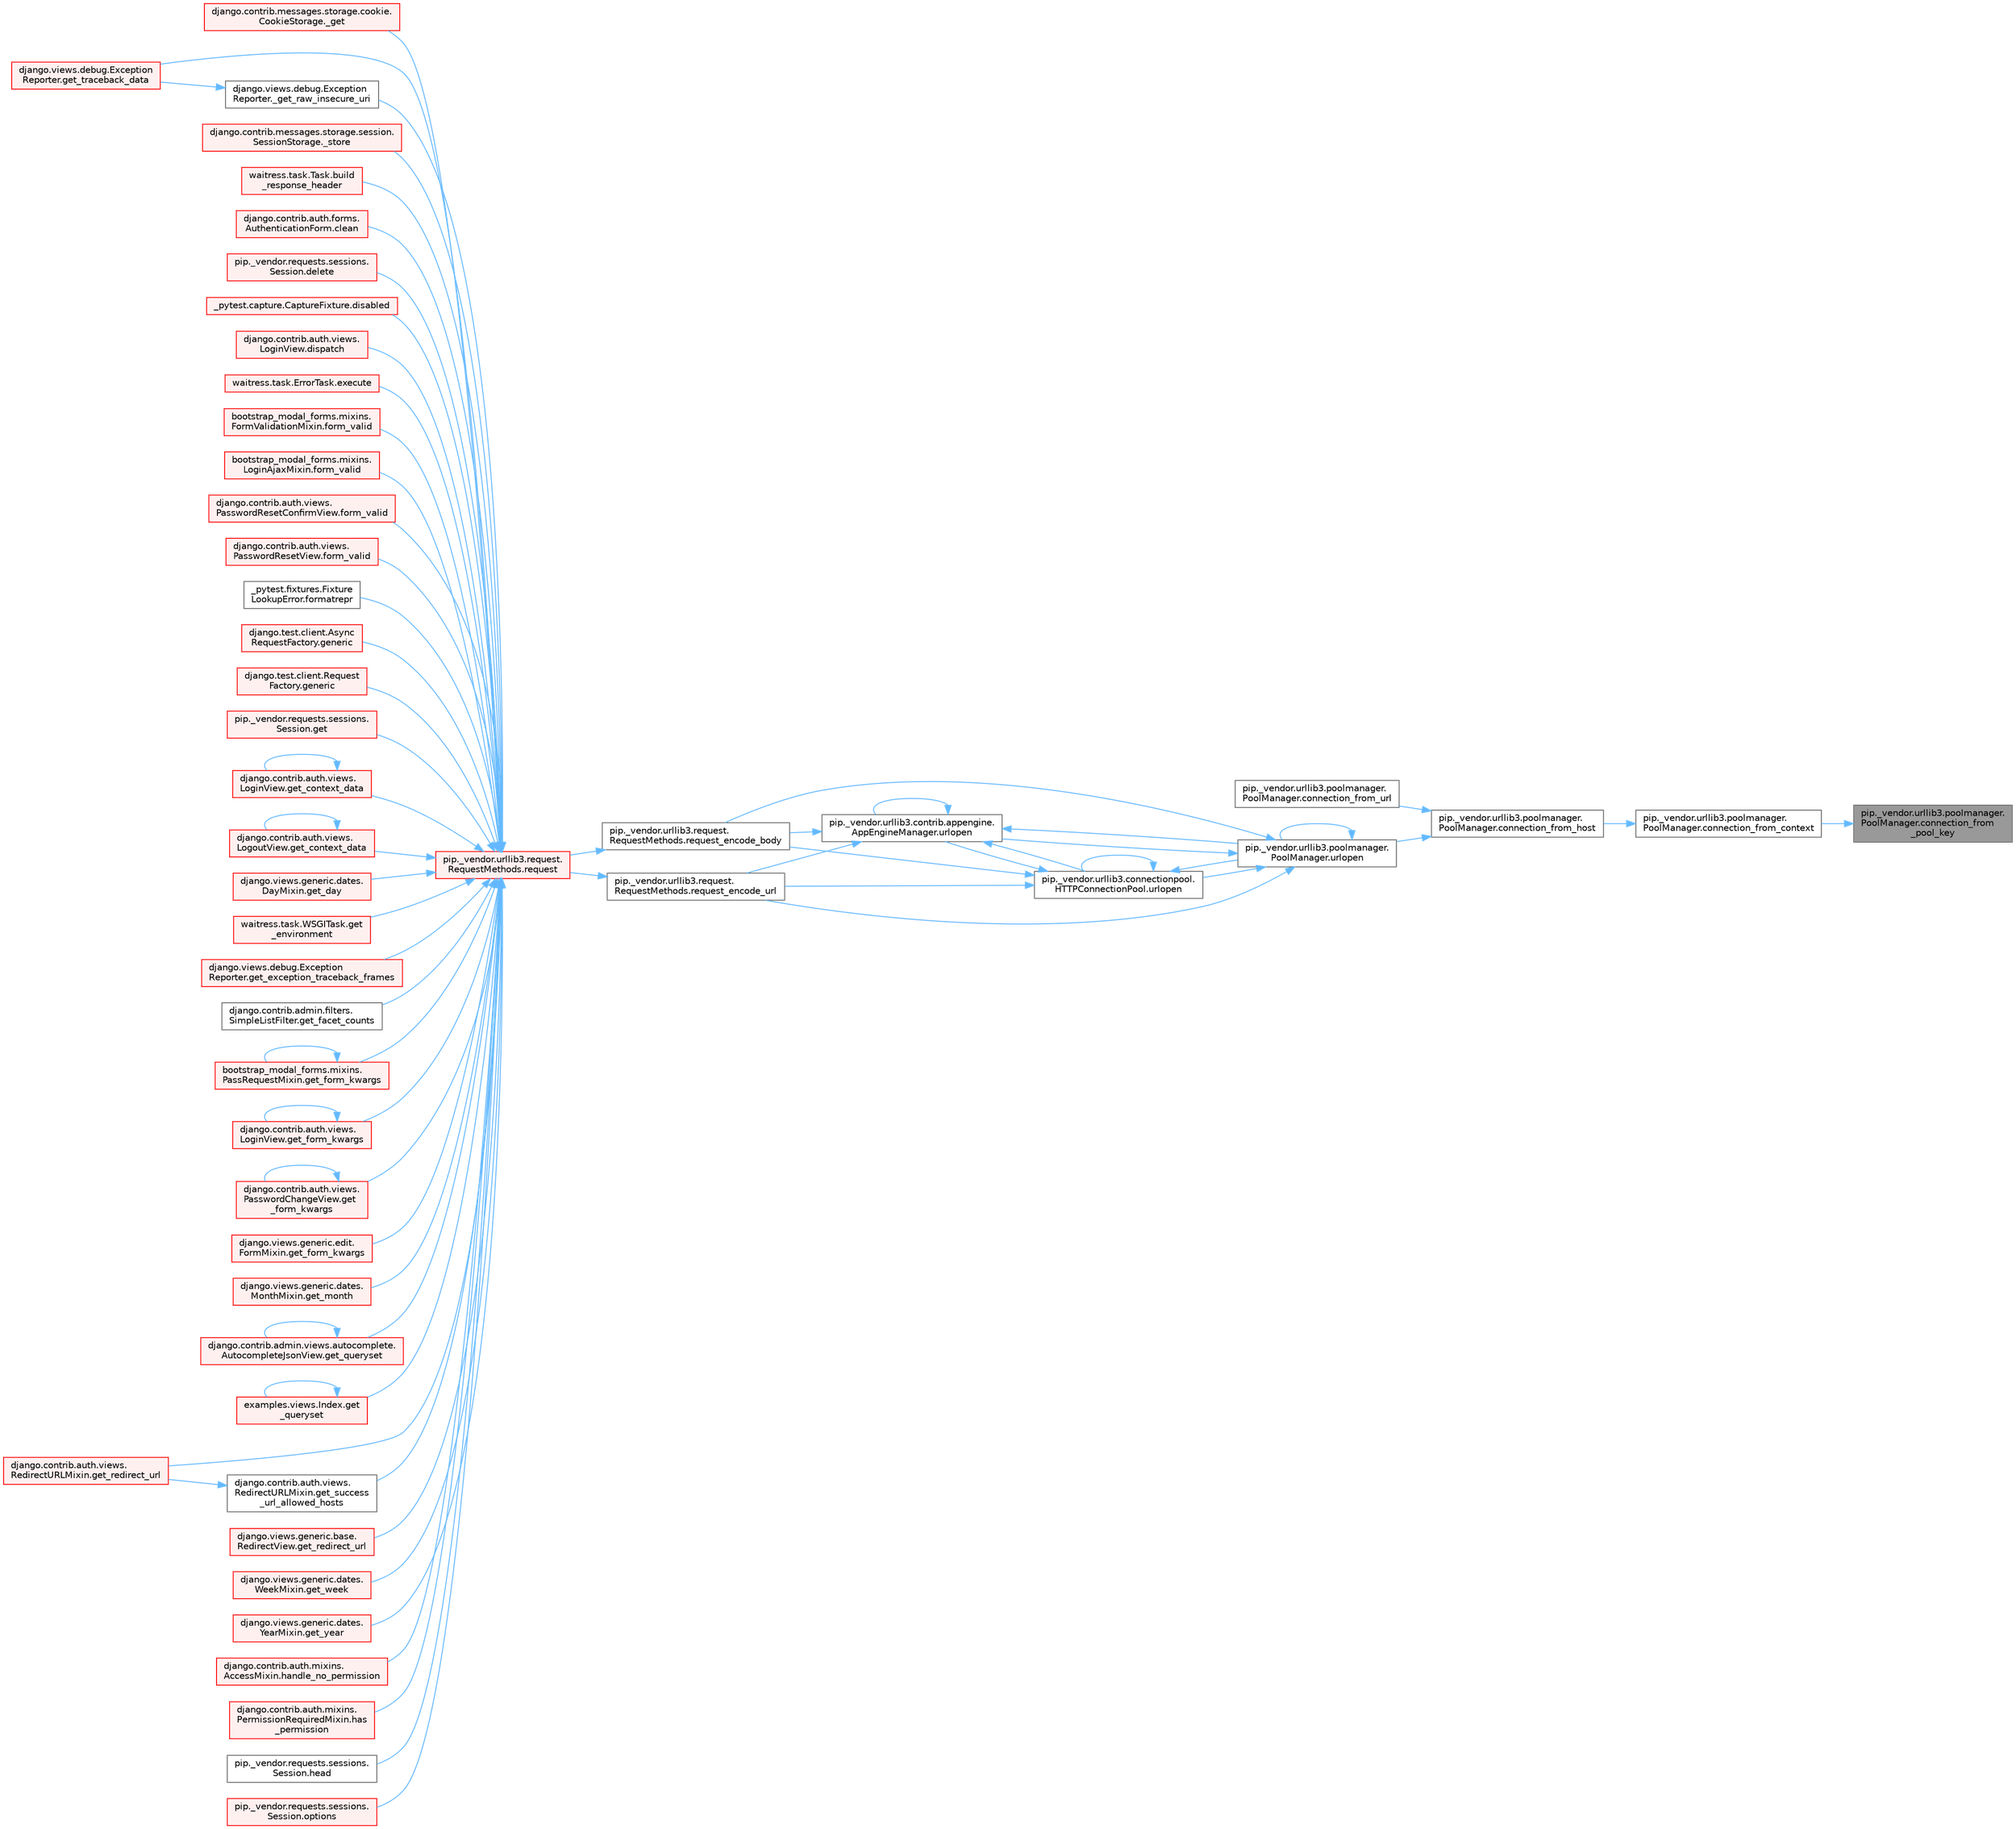 digraph "pip._vendor.urllib3.poolmanager.PoolManager.connection_from_pool_key"
{
 // LATEX_PDF_SIZE
  bgcolor="transparent";
  edge [fontname=Helvetica,fontsize=10,labelfontname=Helvetica,labelfontsize=10];
  node [fontname=Helvetica,fontsize=10,shape=box,height=0.2,width=0.4];
  rankdir="RL";
  Node1 [id="Node000001",label="pip._vendor.urllib3.poolmanager.\lPoolManager.connection_from\l_pool_key",height=0.2,width=0.4,color="gray40", fillcolor="grey60", style="filled", fontcolor="black",tooltip=" "];
  Node1 -> Node2 [id="edge1_Node000001_Node000002",dir="back",color="steelblue1",style="solid",tooltip=" "];
  Node2 [id="Node000002",label="pip._vendor.urllib3.poolmanager.\lPoolManager.connection_from_context",height=0.2,width=0.4,color="grey40", fillcolor="white", style="filled",URL="$classpip_1_1__vendor_1_1urllib3_1_1poolmanager_1_1_pool_manager.html#a0867c18bd99d5db5f039d8b45dd1a596",tooltip=" "];
  Node2 -> Node3 [id="edge2_Node000002_Node000003",dir="back",color="steelblue1",style="solid",tooltip=" "];
  Node3 [id="Node000003",label="pip._vendor.urllib3.poolmanager.\lPoolManager.connection_from_host",height=0.2,width=0.4,color="grey40", fillcolor="white", style="filled",URL="$classpip_1_1__vendor_1_1urllib3_1_1poolmanager_1_1_pool_manager.html#ab2fa6f4f4a450c2791c71c89e9d78612",tooltip=" "];
  Node3 -> Node4 [id="edge3_Node000003_Node000004",dir="back",color="steelblue1",style="solid",tooltip=" "];
  Node4 [id="Node000004",label="pip._vendor.urllib3.poolmanager.\lPoolManager.connection_from_url",height=0.2,width=0.4,color="grey40", fillcolor="white", style="filled",URL="$classpip_1_1__vendor_1_1urllib3_1_1poolmanager_1_1_pool_manager.html#ad25250cbe41a70cdbf77e5746d849443",tooltip=" "];
  Node3 -> Node5 [id="edge4_Node000003_Node000005",dir="back",color="steelblue1",style="solid",tooltip=" "];
  Node5 [id="Node000005",label="pip._vendor.urllib3.poolmanager.\lPoolManager.urlopen",height=0.2,width=0.4,color="grey40", fillcolor="white", style="filled",URL="$classpip_1_1__vendor_1_1urllib3_1_1poolmanager_1_1_pool_manager.html#aef459d925edd0cadb3345527e8a35775",tooltip=" "];
  Node5 -> Node6 [id="edge5_Node000005_Node000006",dir="back",color="steelblue1",style="solid",tooltip=" "];
  Node6 [id="Node000006",label="pip._vendor.urllib3.request.\lRequestMethods.request_encode_body",height=0.2,width=0.4,color="grey40", fillcolor="white", style="filled",URL="$classpip_1_1__vendor_1_1urllib3_1_1request_1_1_request_methods.html#a2c8e6a574936ea1059cda06ae71793fc",tooltip=" "];
  Node6 -> Node7 [id="edge6_Node000006_Node000007",dir="back",color="steelblue1",style="solid",tooltip=" "];
  Node7 [id="Node000007",label="pip._vendor.urllib3.request.\lRequestMethods.request",height=0.2,width=0.4,color="red", fillcolor="#FFF0F0", style="filled",URL="$classpip_1_1__vendor_1_1urllib3_1_1request_1_1_request_methods.html#a73541f2f0edc7df7413b043e33c69e7f",tooltip=" "];
  Node7 -> Node8 [id="edge7_Node000007_Node000008",dir="back",color="steelblue1",style="solid",tooltip=" "];
  Node8 [id="Node000008",label="django.contrib.messages.storage.cookie.\lCookieStorage._get",height=0.2,width=0.4,color="red", fillcolor="#FFF0F0", style="filled",URL="$classdjango_1_1contrib_1_1messages_1_1storage_1_1cookie_1_1_cookie_storage.html#a39d084f6072109675c9ef06c047174e8",tooltip=" "];
  Node7 -> Node103 [id="edge8_Node000007_Node000103",dir="back",color="steelblue1",style="solid",tooltip=" "];
  Node103 [id="Node000103",label="django.views.debug.Exception\lReporter._get_raw_insecure_uri",height=0.2,width=0.4,color="grey40", fillcolor="white", style="filled",URL="$classdjango_1_1views_1_1debug_1_1_exception_reporter.html#a7a7120cc6b92c3e1a0b855e351c30f42",tooltip=" "];
  Node103 -> Node104 [id="edge9_Node000103_Node000104",dir="back",color="steelblue1",style="solid",tooltip=" "];
  Node104 [id="Node000104",label="django.views.debug.Exception\lReporter.get_traceback_data",height=0.2,width=0.4,color="red", fillcolor="#FFF0F0", style="filled",URL="$classdjango_1_1views_1_1debug_1_1_exception_reporter.html#ada9d00ba4c901b186db405e92ebbc211",tooltip=" "];
  Node7 -> Node107 [id="edge10_Node000007_Node000107",dir="back",color="steelblue1",style="solid",tooltip=" "];
  Node107 [id="Node000107",label="django.contrib.messages.storage.session.\lSessionStorage._store",height=0.2,width=0.4,color="red", fillcolor="#FFF0F0", style="filled",URL="$classdjango_1_1contrib_1_1messages_1_1storage_1_1session_1_1_session_storage.html#a371ed03facbc7ae28602ede4c99950d0",tooltip=" "];
  Node7 -> Node599 [id="edge11_Node000007_Node000599",dir="back",color="steelblue1",style="solid",tooltip=" "];
  Node599 [id="Node000599",label="waitress.task.Task.build\l_response_header",height=0.2,width=0.4,color="red", fillcolor="#FFF0F0", style="filled",URL="$classwaitress_1_1task_1_1_task.html#a4f20433be6bea4c797bfeb62408b997e",tooltip=" "];
  Node7 -> Node612 [id="edge12_Node000007_Node000612",dir="back",color="steelblue1",style="solid",tooltip=" "];
  Node612 [id="Node000612",label="django.contrib.auth.forms.\lAuthenticationForm.clean",height=0.2,width=0.4,color="red", fillcolor="#FFF0F0", style="filled",URL="$classdjango_1_1contrib_1_1auth_1_1forms_1_1_authentication_form.html#a92d28be6696caa8d1b7068eefe81793a",tooltip=" "];
  Node7 -> Node2895 [id="edge13_Node000007_Node002895",dir="back",color="steelblue1",style="solid",tooltip=" "];
  Node2895 [id="Node002895",label="pip._vendor.requests.sessions.\lSession.delete",height=0.2,width=0.4,color="red", fillcolor="#FFF0F0", style="filled",URL="$classpip_1_1__vendor_1_1requests_1_1sessions_1_1_session.html#abb6cd6b39dde48648dc875227e2e258e",tooltip=" "];
  Node7 -> Node2896 [id="edge14_Node000007_Node002896",dir="back",color="steelblue1",style="solid",tooltip=" "];
  Node2896 [id="Node002896",label="_pytest.capture.CaptureFixture.disabled",height=0.2,width=0.4,color="red", fillcolor="#FFF0F0", style="filled",URL="$class__pytest_1_1capture_1_1_capture_fixture.html#a3dda4f7495bd8fb93f4bd7dad2855d7f",tooltip=" "];
  Node7 -> Node2253 [id="edge15_Node000007_Node002253",dir="back",color="steelblue1",style="solid",tooltip=" "];
  Node2253 [id="Node002253",label="django.contrib.auth.views.\lLoginView.dispatch",height=0.2,width=0.4,color="red", fillcolor="#FFF0F0", style="filled",URL="$classdjango_1_1contrib_1_1auth_1_1views_1_1_login_view.html#a69a0b11a6598453586c755b32dfc02c3",tooltip=" "];
  Node7 -> Node2901 [id="edge16_Node000007_Node002901",dir="back",color="steelblue1",style="solid",tooltip=" "];
  Node2901 [id="Node002901",label="waitress.task.ErrorTask.execute",height=0.2,width=0.4,color="red", fillcolor="#FFF0F0", style="filled",URL="$classwaitress_1_1task_1_1_error_task.html#ad5c6d14c13ba3d33e82b1b138e634bb0",tooltip=" "];
  Node7 -> Node2902 [id="edge17_Node000007_Node002902",dir="back",color="steelblue1",style="solid",tooltip=" "];
  Node2902 [id="Node002902",label="bootstrap_modal_forms.mixins.\lFormValidationMixin.form_valid",height=0.2,width=0.4,color="red", fillcolor="#FFF0F0", style="filled",URL="$classbootstrap__modal__forms_1_1mixins_1_1_form_validation_mixin.html#a415bfd631a922d1368281b015e04ba4c",tooltip=" "];
  Node7 -> Node2903 [id="edge18_Node000007_Node002903",dir="back",color="steelblue1",style="solid",tooltip=" "];
  Node2903 [id="Node002903",label="bootstrap_modal_forms.mixins.\lLoginAjaxMixin.form_valid",height=0.2,width=0.4,color="red", fillcolor="#FFF0F0", style="filled",URL="$classbootstrap__modal__forms_1_1mixins_1_1_login_ajax_mixin.html#a1cba170b69b7fd25ca43d399c808725e",tooltip=" "];
  Node7 -> Node2904 [id="edge19_Node000007_Node002904",dir="back",color="steelblue1",style="solid",tooltip=" "];
  Node2904 [id="Node002904",label="django.contrib.auth.views.\lPasswordResetConfirmView.form_valid",height=0.2,width=0.4,color="red", fillcolor="#FFF0F0", style="filled",URL="$classdjango_1_1contrib_1_1auth_1_1views_1_1_password_reset_confirm_view.html#a6da228b477be1871236a83c005301b3c",tooltip=" "];
  Node7 -> Node2905 [id="edge20_Node000007_Node002905",dir="back",color="steelblue1",style="solid",tooltip=" "];
  Node2905 [id="Node002905",label="django.contrib.auth.views.\lPasswordResetView.form_valid",height=0.2,width=0.4,color="red", fillcolor="#FFF0F0", style="filled",URL="$classdjango_1_1contrib_1_1auth_1_1views_1_1_password_reset_view.html#a1beeb7e6b51b528c0c10b3a74c0d51e3",tooltip=" "];
  Node7 -> Node2906 [id="edge21_Node000007_Node002906",dir="back",color="steelblue1",style="solid",tooltip=" "];
  Node2906 [id="Node002906",label="_pytest.fixtures.Fixture\lLookupError.formatrepr",height=0.2,width=0.4,color="grey40", fillcolor="white", style="filled",URL="$class__pytest_1_1fixtures_1_1_fixture_lookup_error.html#a22b5af6283420cffbeff550a445d243a",tooltip=" "];
  Node7 -> Node2907 [id="edge22_Node000007_Node002907",dir="back",color="steelblue1",style="solid",tooltip=" "];
  Node2907 [id="Node002907",label="django.test.client.Async\lRequestFactory.generic",height=0.2,width=0.4,color="red", fillcolor="#FFF0F0", style="filled",URL="$classdjango_1_1test_1_1client_1_1_async_request_factory.html#a470d6888694e77c09bd7d8bf6d588233",tooltip=" "];
  Node7 -> Node2920 [id="edge23_Node000007_Node002920",dir="back",color="steelblue1",style="solid",tooltip=" "];
  Node2920 [id="Node002920",label="django.test.client.Request\lFactory.generic",height=0.2,width=0.4,color="red", fillcolor="#FFF0F0", style="filled",URL="$classdjango_1_1test_1_1client_1_1_request_factory.html#a24740fe264de91d8c4c1205c9172206d",tooltip=" "];
  Node7 -> Node2921 [id="edge24_Node000007_Node002921",dir="back",color="steelblue1",style="solid",tooltip=" "];
  Node2921 [id="Node002921",label="pip._vendor.requests.sessions.\lSession.get",height=0.2,width=0.4,color="red", fillcolor="#FFF0F0", style="filled",URL="$classpip_1_1__vendor_1_1requests_1_1sessions_1_1_session.html#ad86dcc9de47cd87bf70ecf0f2c537e53",tooltip=" "];
  Node7 -> Node2922 [id="edge25_Node000007_Node002922",dir="back",color="steelblue1",style="solid",tooltip=" "];
  Node2922 [id="Node002922",label="django.contrib.auth.views.\lLoginView.get_context_data",height=0.2,width=0.4,color="red", fillcolor="#FFF0F0", style="filled",URL="$classdjango_1_1contrib_1_1auth_1_1views_1_1_login_view.html#a5acd74035066c40850101f1d9643e328",tooltip=" "];
  Node2922 -> Node2922 [id="edge26_Node002922_Node002922",dir="back",color="steelblue1",style="solid",tooltip=" "];
  Node7 -> Node2923 [id="edge27_Node000007_Node002923",dir="back",color="steelblue1",style="solid",tooltip=" "];
  Node2923 [id="Node002923",label="django.contrib.auth.views.\lLogoutView.get_context_data",height=0.2,width=0.4,color="red", fillcolor="#FFF0F0", style="filled",URL="$classdjango_1_1contrib_1_1auth_1_1views_1_1_logout_view.html#afab0ac15cb452acb486a3f7b9747e43b",tooltip=" "];
  Node2923 -> Node2923 [id="edge28_Node002923_Node002923",dir="back",color="steelblue1",style="solid",tooltip=" "];
  Node7 -> Node2924 [id="edge29_Node000007_Node002924",dir="back",color="steelblue1",style="solid",tooltip=" "];
  Node2924 [id="Node002924",label="django.views.generic.dates.\lDayMixin.get_day",height=0.2,width=0.4,color="red", fillcolor="#FFF0F0", style="filled",URL="$classdjango_1_1views_1_1generic_1_1dates_1_1_day_mixin.html#a410db285b705518118df478a63fc572a",tooltip=" "];
  Node7 -> Node2925 [id="edge30_Node000007_Node002925",dir="back",color="steelblue1",style="solid",tooltip=" "];
  Node2925 [id="Node002925",label="waitress.task.WSGITask.get\l_environment",height=0.2,width=0.4,color="red", fillcolor="#FFF0F0", style="filled",URL="$classwaitress_1_1task_1_1_w_s_g_i_task.html#a9a1b4b87c8f7bee8209018ee7c743c26",tooltip=" "];
  Node7 -> Node2634 [id="edge31_Node000007_Node002634",dir="back",color="steelblue1",style="solid",tooltip=" "];
  Node2634 [id="Node002634",label="django.views.debug.Exception\lReporter.get_exception_traceback_frames",height=0.2,width=0.4,color="red", fillcolor="#FFF0F0", style="filled",URL="$classdjango_1_1views_1_1debug_1_1_exception_reporter.html#a326b08b3941038a5504f8e0a846bae68",tooltip=" "];
  Node7 -> Node2927 [id="edge32_Node000007_Node002927",dir="back",color="steelblue1",style="solid",tooltip=" "];
  Node2927 [id="Node002927",label="django.contrib.admin.filters.\lSimpleListFilter.get_facet_counts",height=0.2,width=0.4,color="grey40", fillcolor="white", style="filled",URL="$classdjango_1_1contrib_1_1admin_1_1filters_1_1_simple_list_filter.html#a97fd984f5668670f0887f81c30f9fda7",tooltip=" "];
  Node7 -> Node2928 [id="edge33_Node000007_Node002928",dir="back",color="steelblue1",style="solid",tooltip=" "];
  Node2928 [id="Node002928",label="bootstrap_modal_forms.mixins.\lPassRequestMixin.get_form_kwargs",height=0.2,width=0.4,color="red", fillcolor="#FFF0F0", style="filled",URL="$classbootstrap__modal__forms_1_1mixins_1_1_pass_request_mixin.html#ad4ae849823f332bb1016a8508cb34ee3",tooltip=" "];
  Node2928 -> Node2928 [id="edge34_Node002928_Node002928",dir="back",color="steelblue1",style="solid",tooltip=" "];
  Node7 -> Node2929 [id="edge35_Node000007_Node002929",dir="back",color="steelblue1",style="solid",tooltip=" "];
  Node2929 [id="Node002929",label="django.contrib.auth.views.\lLoginView.get_form_kwargs",height=0.2,width=0.4,color="red", fillcolor="#FFF0F0", style="filled",URL="$classdjango_1_1contrib_1_1auth_1_1views_1_1_login_view.html#a2eba98b8c16c8a98348679ea2c921d25",tooltip=" "];
  Node2929 -> Node2929 [id="edge36_Node002929_Node002929",dir="back",color="steelblue1",style="solid",tooltip=" "];
  Node7 -> Node2930 [id="edge37_Node000007_Node002930",dir="back",color="steelblue1",style="solid",tooltip=" "];
  Node2930 [id="Node002930",label="django.contrib.auth.views.\lPasswordChangeView.get\l_form_kwargs",height=0.2,width=0.4,color="red", fillcolor="#FFF0F0", style="filled",URL="$classdjango_1_1contrib_1_1auth_1_1views_1_1_password_change_view.html#a553cf3e37e5a2c05db774e580cbcc038",tooltip=" "];
  Node2930 -> Node2930 [id="edge38_Node002930_Node002930",dir="back",color="steelblue1",style="solid",tooltip=" "];
  Node7 -> Node1904 [id="edge39_Node000007_Node001904",dir="back",color="steelblue1",style="solid",tooltip=" "];
  Node1904 [id="Node001904",label="django.views.generic.edit.\lFormMixin.get_form_kwargs",height=0.2,width=0.4,color="red", fillcolor="#FFF0F0", style="filled",URL="$classdjango_1_1views_1_1generic_1_1edit_1_1_form_mixin.html#a7e8c141b6c4efa8727e7f06322969249",tooltip=" "];
  Node7 -> Node2931 [id="edge40_Node000007_Node002931",dir="back",color="steelblue1",style="solid",tooltip=" "];
  Node2931 [id="Node002931",label="django.views.generic.dates.\lMonthMixin.get_month",height=0.2,width=0.4,color="red", fillcolor="#FFF0F0", style="filled",URL="$classdjango_1_1views_1_1generic_1_1dates_1_1_month_mixin.html#add54a3d80358c6e643ac264d97d4f2a7",tooltip=" "];
  Node7 -> Node2932 [id="edge41_Node000007_Node002932",dir="back",color="steelblue1",style="solid",tooltip=" "];
  Node2932 [id="Node002932",label="django.contrib.admin.views.autocomplete.\lAutocompleteJsonView.get_queryset",height=0.2,width=0.4,color="red", fillcolor="#FFF0F0", style="filled",URL="$classdjango_1_1contrib_1_1admin_1_1views_1_1autocomplete_1_1_autocomplete_json_view.html#a6eb5abbd3b2e8b252a4ce9ca2680f3d3",tooltip=" "];
  Node2932 -> Node2932 [id="edge42_Node002932_Node002932",dir="back",color="steelblue1",style="solid",tooltip=" "];
  Node7 -> Node2933 [id="edge43_Node000007_Node002933",dir="back",color="steelblue1",style="solid",tooltip=" "];
  Node2933 [id="Node002933",label="examples.views.Index.get\l_queryset",height=0.2,width=0.4,color="red", fillcolor="#FFF0F0", style="filled",URL="$classexamples_1_1views_1_1_index.html#a288026bb9059b37dca786922296dfcd3",tooltip=" "];
  Node2933 -> Node2933 [id="edge44_Node002933_Node002933",dir="back",color="steelblue1",style="solid",tooltip=" "];
  Node7 -> Node2934 [id="edge45_Node000007_Node002934",dir="back",color="steelblue1",style="solid",tooltip=" "];
  Node2934 [id="Node002934",label="django.contrib.auth.views.\lRedirectURLMixin.get_redirect_url",height=0.2,width=0.4,color="red", fillcolor="#FFF0F0", style="filled",URL="$classdjango_1_1contrib_1_1auth_1_1views_1_1_redirect_u_r_l_mixin.html#a5598a164f9f21e7329630fad5e5c4c77",tooltip=" "];
  Node7 -> Node2250 [id="edge46_Node000007_Node002250",dir="back",color="steelblue1",style="solid",tooltip=" "];
  Node2250 [id="Node002250",label="django.views.generic.base.\lRedirectView.get_redirect_url",height=0.2,width=0.4,color="red", fillcolor="#FFF0F0", style="filled",URL="$classdjango_1_1views_1_1generic_1_1base_1_1_redirect_view.html#a04d6cdb2db124920ca88c0c2bed8b1af",tooltip=" "];
  Node7 -> Node2935 [id="edge47_Node000007_Node002935",dir="back",color="steelblue1",style="solid",tooltip=" "];
  Node2935 [id="Node002935",label="django.contrib.auth.views.\lRedirectURLMixin.get_success\l_url_allowed_hosts",height=0.2,width=0.4,color="grey40", fillcolor="white", style="filled",URL="$classdjango_1_1contrib_1_1auth_1_1views_1_1_redirect_u_r_l_mixin.html#a21199247491f0bae617b1efead90ee9b",tooltip=" "];
  Node2935 -> Node2934 [id="edge48_Node002935_Node002934",dir="back",color="steelblue1",style="solid",tooltip=" "];
  Node7 -> Node104 [id="edge49_Node000007_Node000104",dir="back",color="steelblue1",style="solid",tooltip=" "];
  Node7 -> Node2936 [id="edge50_Node000007_Node002936",dir="back",color="steelblue1",style="solid",tooltip=" "];
  Node2936 [id="Node002936",label="django.views.generic.dates.\lWeekMixin.get_week",height=0.2,width=0.4,color="red", fillcolor="#FFF0F0", style="filled",URL="$classdjango_1_1views_1_1generic_1_1dates_1_1_week_mixin.html#a39c8ca71985d8468df01d5dc0ee07750",tooltip=" "];
  Node7 -> Node2937 [id="edge51_Node000007_Node002937",dir="back",color="steelblue1",style="solid",tooltip=" "];
  Node2937 [id="Node002937",label="django.views.generic.dates.\lYearMixin.get_year",height=0.2,width=0.4,color="red", fillcolor="#FFF0F0", style="filled",URL="$classdjango_1_1views_1_1generic_1_1dates_1_1_year_mixin.html#a6e2e940e9853d71a94d5a41b71262ca3",tooltip=" "];
  Node7 -> Node2938 [id="edge52_Node000007_Node002938",dir="back",color="steelblue1",style="solid",tooltip=" "];
  Node2938 [id="Node002938",label="django.contrib.auth.mixins.\lAccessMixin.handle_no_permission",height=0.2,width=0.4,color="red", fillcolor="#FFF0F0", style="filled",URL="$classdjango_1_1contrib_1_1auth_1_1mixins_1_1_access_mixin.html#a3055bb05f7686a8b459fdf6d6b2866b0",tooltip=" "];
  Node7 -> Node2942 [id="edge53_Node000007_Node002942",dir="back",color="steelblue1",style="solid",tooltip=" "];
  Node2942 [id="Node002942",label="django.contrib.auth.mixins.\lPermissionRequiredMixin.has\l_permission",height=0.2,width=0.4,color="red", fillcolor="#FFF0F0", style="filled",URL="$classdjango_1_1contrib_1_1auth_1_1mixins_1_1_permission_required_mixin.html#a4401069defabdb52bb5308d170858633",tooltip=" "];
  Node7 -> Node2943 [id="edge54_Node000007_Node002943",dir="back",color="steelblue1",style="solid",tooltip=" "];
  Node2943 [id="Node002943",label="pip._vendor.requests.sessions.\lSession.head",height=0.2,width=0.4,color="grey40", fillcolor="white", style="filled",URL="$classpip_1_1__vendor_1_1requests_1_1sessions_1_1_session.html#a1629a21f81669fcbc725554975ecd2c7",tooltip=" "];
  Node7 -> Node2944 [id="edge55_Node000007_Node002944",dir="back",color="steelblue1",style="solid",tooltip=" "];
  Node2944 [id="Node002944",label="pip._vendor.requests.sessions.\lSession.options",height=0.2,width=0.4,color="red", fillcolor="#FFF0F0", style="filled",URL="$classpip_1_1__vendor_1_1requests_1_1sessions_1_1_session.html#a210270880f90521b3b3014748ecd87e9",tooltip=" "];
  Node5 -> Node3185 [id="edge56_Node000005_Node003185",dir="back",color="steelblue1",style="solid",tooltip=" "];
  Node3185 [id="Node003185",label="pip._vendor.urllib3.request.\lRequestMethods.request_encode_url",height=0.2,width=0.4,color="grey40", fillcolor="white", style="filled",URL="$classpip_1_1__vendor_1_1urllib3_1_1request_1_1_request_methods.html#a364d38202ff4ab728e7bad368e74a431",tooltip=" "];
  Node3185 -> Node7 [id="edge57_Node003185_Node000007",dir="back",color="steelblue1",style="solid",tooltip=" "];
  Node5 -> Node3186 [id="edge58_Node000005_Node003186",dir="back",color="steelblue1",style="solid",tooltip=" "];
  Node3186 [id="Node003186",label="pip._vendor.urllib3.connectionpool.\lHTTPConnectionPool.urlopen",height=0.2,width=0.4,color="grey40", fillcolor="white", style="filled",URL="$classpip_1_1__vendor_1_1urllib3_1_1connectionpool_1_1_h_t_t_p_connection_pool.html#ae35894f81da52ce45fa069cb5e1623c6",tooltip=" "];
  Node3186 -> Node6 [id="edge59_Node003186_Node000006",dir="back",color="steelblue1",style="solid",tooltip=" "];
  Node3186 -> Node3185 [id="edge60_Node003186_Node003185",dir="back",color="steelblue1",style="solid",tooltip=" "];
  Node3186 -> Node3186 [id="edge61_Node003186_Node003186",dir="back",color="steelblue1",style="solid",tooltip=" "];
  Node3186 -> Node3187 [id="edge62_Node003186_Node003187",dir="back",color="steelblue1",style="solid",tooltip=" "];
  Node3187 [id="Node003187",label="pip._vendor.urllib3.contrib.appengine.\lAppEngineManager.urlopen",height=0.2,width=0.4,color="grey40", fillcolor="white", style="filled",URL="$classpip_1_1__vendor_1_1urllib3_1_1contrib_1_1appengine_1_1_app_engine_manager.html#a7b6f1d3b2aba947ba6c46d2bbe129d3a",tooltip=" "];
  Node3187 -> Node6 [id="edge63_Node003187_Node000006",dir="back",color="steelblue1",style="solid",tooltip=" "];
  Node3187 -> Node3185 [id="edge64_Node003187_Node003185",dir="back",color="steelblue1",style="solid",tooltip=" "];
  Node3187 -> Node3186 [id="edge65_Node003187_Node003186",dir="back",color="steelblue1",style="solid",tooltip=" "];
  Node3187 -> Node3187 [id="edge66_Node003187_Node003187",dir="back",color="steelblue1",style="solid",tooltip=" "];
  Node3187 -> Node5 [id="edge67_Node003187_Node000005",dir="back",color="steelblue1",style="solid",tooltip=" "];
  Node3186 -> Node5 [id="edge68_Node003186_Node000005",dir="back",color="steelblue1",style="solid",tooltip=" "];
  Node5 -> Node3187 [id="edge69_Node000005_Node003187",dir="back",color="steelblue1",style="solid",tooltip=" "];
  Node5 -> Node5 [id="edge70_Node000005_Node000005",dir="back",color="steelblue1",style="solid",tooltip=" "];
}
